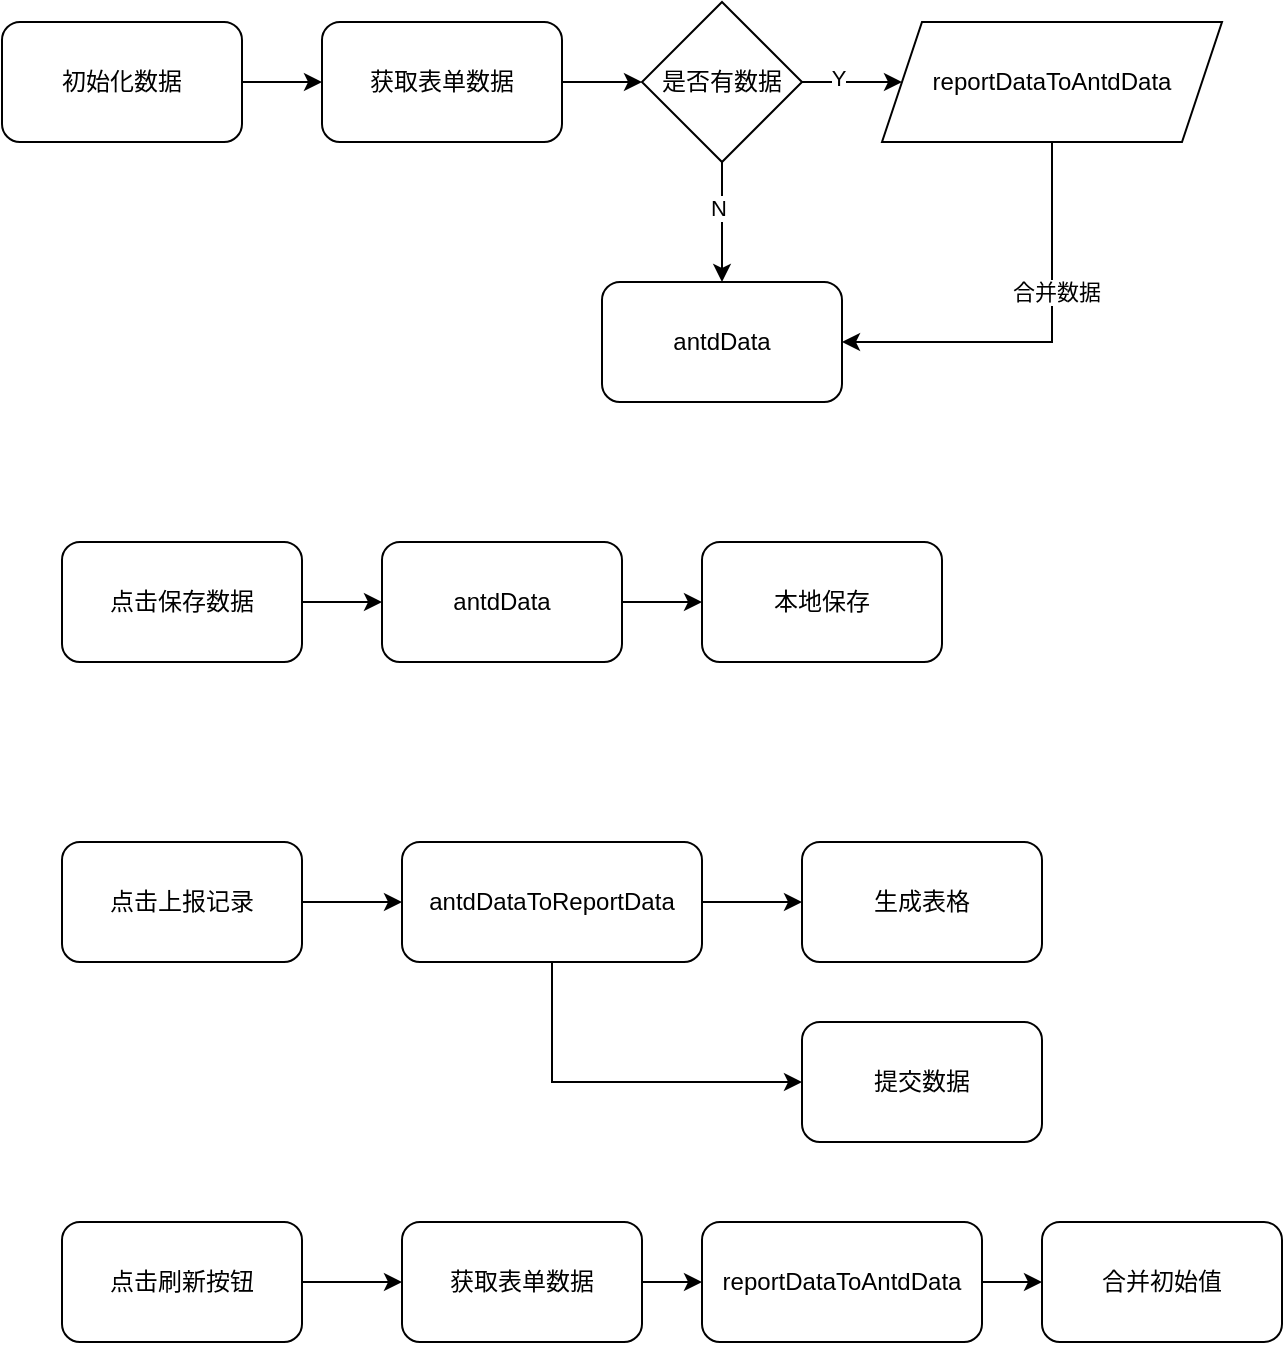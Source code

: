 <mxfile version="20.6.2" type="github">
  <diagram id="hXgw41Y6N_ScZ9YnMxp0" name="第 1 页">
    <mxGraphModel dx="962" dy="658" grid="1" gridSize="10" guides="1" tooltips="1" connect="1" arrows="1" fold="1" page="1" pageScale="1" pageWidth="827" pageHeight="1169" math="0" shadow="0">
      <root>
        <mxCell id="0" />
        <mxCell id="1" parent="0" />
        <mxCell id="4Hbu1xblaq7-riPaidzT-9" value="" style="edgeStyle=orthogonalEdgeStyle;rounded=0;orthogonalLoop=1;jettySize=auto;html=1;" edge="1" parent="1" source="4Hbu1xblaq7-riPaidzT-3" target="4Hbu1xblaq7-riPaidzT-4">
          <mxGeometry relative="1" as="geometry" />
        </mxCell>
        <mxCell id="4Hbu1xblaq7-riPaidzT-3" value="点击上报记录" style="rounded=1;whiteSpace=wrap;html=1;" vertex="1" parent="1">
          <mxGeometry x="110" y="520" width="120" height="60" as="geometry" />
        </mxCell>
        <mxCell id="4Hbu1xblaq7-riPaidzT-10" value="" style="edgeStyle=orthogonalEdgeStyle;rounded=0;orthogonalLoop=1;jettySize=auto;html=1;" edge="1" parent="1" source="4Hbu1xblaq7-riPaidzT-4" target="4Hbu1xblaq7-riPaidzT-6">
          <mxGeometry relative="1" as="geometry" />
        </mxCell>
        <mxCell id="4Hbu1xblaq7-riPaidzT-44" style="edgeStyle=orthogonalEdgeStyle;rounded=0;orthogonalLoop=1;jettySize=auto;html=1;exitX=0.5;exitY=1;exitDx=0;exitDy=0;entryX=0;entryY=0.5;entryDx=0;entryDy=0;" edge="1" parent="1" source="4Hbu1xblaq7-riPaidzT-4" target="4Hbu1xblaq7-riPaidzT-8">
          <mxGeometry relative="1" as="geometry" />
        </mxCell>
        <mxCell id="4Hbu1xblaq7-riPaidzT-4" value="antdDataToReportData" style="rounded=1;whiteSpace=wrap;html=1;" vertex="1" parent="1">
          <mxGeometry x="280" y="520" width="150" height="60" as="geometry" />
        </mxCell>
        <mxCell id="4Hbu1xblaq7-riPaidzT-6" value="生成表格" style="rounded=1;whiteSpace=wrap;html=1;" vertex="1" parent="1">
          <mxGeometry x="480" y="520" width="120" height="60" as="geometry" />
        </mxCell>
        <mxCell id="4Hbu1xblaq7-riPaidzT-7" value="antdData" style="rounded=1;whiteSpace=wrap;html=1;" vertex="1" parent="1">
          <mxGeometry x="380" y="240" width="120" height="60" as="geometry" />
        </mxCell>
        <mxCell id="4Hbu1xblaq7-riPaidzT-8" value="提交数据" style="rounded=1;whiteSpace=wrap;html=1;" vertex="1" parent="1">
          <mxGeometry x="480" y="610" width="120" height="60" as="geometry" />
        </mxCell>
        <mxCell id="4Hbu1xblaq7-riPaidzT-15" value="" style="edgeStyle=orthogonalEdgeStyle;rounded=0;orthogonalLoop=1;jettySize=auto;html=1;" edge="1" parent="1" source="4Hbu1xblaq7-riPaidzT-12" target="4Hbu1xblaq7-riPaidzT-14">
          <mxGeometry relative="1" as="geometry" />
        </mxCell>
        <mxCell id="4Hbu1xblaq7-riPaidzT-12" value="点击刷新按钮" style="rounded=1;whiteSpace=wrap;html=1;" vertex="1" parent="1">
          <mxGeometry x="110" y="710" width="120" height="60" as="geometry" />
        </mxCell>
        <mxCell id="4Hbu1xblaq7-riPaidzT-20" value="" style="edgeStyle=orthogonalEdgeStyle;rounded=0;orthogonalLoop=1;jettySize=auto;html=1;" edge="1" parent="1" source="4Hbu1xblaq7-riPaidzT-14" target="4Hbu1xblaq7-riPaidzT-17">
          <mxGeometry relative="1" as="geometry" />
        </mxCell>
        <mxCell id="4Hbu1xblaq7-riPaidzT-14" value="获取表单数据" style="whiteSpace=wrap;html=1;rounded=1;" vertex="1" parent="1">
          <mxGeometry x="280" y="710" width="120" height="60" as="geometry" />
        </mxCell>
        <mxCell id="4Hbu1xblaq7-riPaidzT-22" value="" style="edgeStyle=orthogonalEdgeStyle;rounded=0;orthogonalLoop=1;jettySize=auto;html=1;" edge="1" parent="1" source="4Hbu1xblaq7-riPaidzT-17" target="4Hbu1xblaq7-riPaidzT-21">
          <mxGeometry relative="1" as="geometry" />
        </mxCell>
        <mxCell id="4Hbu1xblaq7-riPaidzT-17" value="reportDataToAntdData" style="rounded=1;whiteSpace=wrap;html=1;" vertex="1" parent="1">
          <mxGeometry x="430" y="710" width="140" height="60" as="geometry" />
        </mxCell>
        <mxCell id="4Hbu1xblaq7-riPaidzT-21" value="合并初始值" style="rounded=1;whiteSpace=wrap;html=1;" vertex="1" parent="1">
          <mxGeometry x="600" y="710" width="120" height="60" as="geometry" />
        </mxCell>
        <mxCell id="4Hbu1xblaq7-riPaidzT-41" style="edgeStyle=orthogonalEdgeStyle;rounded=0;orthogonalLoop=1;jettySize=auto;html=1;exitX=1;exitY=0.5;exitDx=0;exitDy=0;entryX=0;entryY=0.5;entryDx=0;entryDy=0;" edge="1" parent="1" source="4Hbu1xblaq7-riPaidzT-23" target="4Hbu1xblaq7-riPaidzT-25">
          <mxGeometry relative="1" as="geometry" />
        </mxCell>
        <mxCell id="4Hbu1xblaq7-riPaidzT-23" value="获取表单数据" style="rounded=1;whiteSpace=wrap;html=1;" vertex="1" parent="1">
          <mxGeometry x="240" y="110" width="120" height="60" as="geometry" />
        </mxCell>
        <mxCell id="4Hbu1xblaq7-riPaidzT-27" value="" style="edgeStyle=orthogonalEdgeStyle;rounded=0;orthogonalLoop=1;jettySize=auto;html=1;" edge="1" parent="1" source="4Hbu1xblaq7-riPaidzT-25" target="4Hbu1xblaq7-riPaidzT-26">
          <mxGeometry relative="1" as="geometry" />
        </mxCell>
        <mxCell id="4Hbu1xblaq7-riPaidzT-28" value="Y" style="edgeLabel;html=1;align=center;verticalAlign=middle;resizable=0;points=[];" vertex="1" connectable="0" parent="4Hbu1xblaq7-riPaidzT-27">
          <mxGeometry x="-0.28" y="2" relative="1" as="geometry">
            <mxPoint as="offset" />
          </mxGeometry>
        </mxCell>
        <mxCell id="4Hbu1xblaq7-riPaidzT-33" style="edgeStyle=orthogonalEdgeStyle;rounded=0;orthogonalLoop=1;jettySize=auto;html=1;exitX=0.5;exitY=1;exitDx=0;exitDy=0;" edge="1" parent="1" source="4Hbu1xblaq7-riPaidzT-25" target="4Hbu1xblaq7-riPaidzT-7">
          <mxGeometry relative="1" as="geometry" />
        </mxCell>
        <mxCell id="4Hbu1xblaq7-riPaidzT-35" value="N" style="edgeLabel;html=1;align=center;verticalAlign=middle;resizable=0;points=[];" vertex="1" connectable="0" parent="4Hbu1xblaq7-riPaidzT-33">
          <mxGeometry x="-0.233" y="-2" relative="1" as="geometry">
            <mxPoint as="offset" />
          </mxGeometry>
        </mxCell>
        <mxCell id="4Hbu1xblaq7-riPaidzT-25" value="是否有数据" style="rhombus;whiteSpace=wrap;html=1;" vertex="1" parent="1">
          <mxGeometry x="400" y="100" width="80" height="80" as="geometry" />
        </mxCell>
        <mxCell id="4Hbu1xblaq7-riPaidzT-31" style="edgeStyle=orthogonalEdgeStyle;rounded=0;orthogonalLoop=1;jettySize=auto;html=1;exitX=0.5;exitY=1;exitDx=0;exitDy=0;entryX=1;entryY=0.5;entryDx=0;entryDy=0;" edge="1" parent="1" source="4Hbu1xblaq7-riPaidzT-26" target="4Hbu1xblaq7-riPaidzT-7">
          <mxGeometry relative="1" as="geometry" />
        </mxCell>
        <mxCell id="4Hbu1xblaq7-riPaidzT-32" value="合并数据" style="edgeLabel;html=1;align=center;verticalAlign=middle;resizable=0;points=[];" vertex="1" connectable="0" parent="4Hbu1xblaq7-riPaidzT-31">
          <mxGeometry x="-0.268" y="2" relative="1" as="geometry">
            <mxPoint as="offset" />
          </mxGeometry>
        </mxCell>
        <mxCell id="4Hbu1xblaq7-riPaidzT-26" value="reportDataToAntdData" style="shape=parallelogram;perimeter=parallelogramPerimeter;whiteSpace=wrap;html=1;fixedSize=1;" vertex="1" parent="1">
          <mxGeometry x="520" y="110" width="170" height="60" as="geometry" />
        </mxCell>
        <mxCell id="4Hbu1xblaq7-riPaidzT-46" style="edgeStyle=orthogonalEdgeStyle;rounded=0;orthogonalLoop=1;jettySize=auto;html=1;exitX=1;exitY=0.5;exitDx=0;exitDy=0;entryX=0;entryY=0.5;entryDx=0;entryDy=0;" edge="1" parent="1" source="4Hbu1xblaq7-riPaidzT-36" target="4Hbu1xblaq7-riPaidzT-45">
          <mxGeometry relative="1" as="geometry" />
        </mxCell>
        <mxCell id="4Hbu1xblaq7-riPaidzT-36" value="点击保存数据" style="rounded=1;whiteSpace=wrap;html=1;" vertex="1" parent="1">
          <mxGeometry x="110" y="370" width="120" height="60" as="geometry" />
        </mxCell>
        <mxCell id="4Hbu1xblaq7-riPaidzT-43" style="edgeStyle=orthogonalEdgeStyle;rounded=0;orthogonalLoop=1;jettySize=auto;html=1;exitX=1;exitY=0.5;exitDx=0;exitDy=0;" edge="1" parent="1" source="4Hbu1xblaq7-riPaidzT-42" target="4Hbu1xblaq7-riPaidzT-23">
          <mxGeometry relative="1" as="geometry" />
        </mxCell>
        <mxCell id="4Hbu1xblaq7-riPaidzT-42" value="初始化数据" style="rounded=1;whiteSpace=wrap;html=1;" vertex="1" parent="1">
          <mxGeometry x="80" y="110" width="120" height="60" as="geometry" />
        </mxCell>
        <mxCell id="4Hbu1xblaq7-riPaidzT-48" style="edgeStyle=orthogonalEdgeStyle;rounded=0;orthogonalLoop=1;jettySize=auto;html=1;exitX=1;exitY=0.5;exitDx=0;exitDy=0;entryX=0;entryY=0.5;entryDx=0;entryDy=0;" edge="1" parent="1" source="4Hbu1xblaq7-riPaidzT-45" target="4Hbu1xblaq7-riPaidzT-47">
          <mxGeometry relative="1" as="geometry" />
        </mxCell>
        <mxCell id="4Hbu1xblaq7-riPaidzT-45" value="antdData" style="rounded=1;whiteSpace=wrap;html=1;" vertex="1" parent="1">
          <mxGeometry x="270" y="370" width="120" height="60" as="geometry" />
        </mxCell>
        <mxCell id="4Hbu1xblaq7-riPaidzT-47" value="本地保存" style="rounded=1;whiteSpace=wrap;html=1;" vertex="1" parent="1">
          <mxGeometry x="430" y="370" width="120" height="60" as="geometry" />
        </mxCell>
      </root>
    </mxGraphModel>
  </diagram>
</mxfile>
